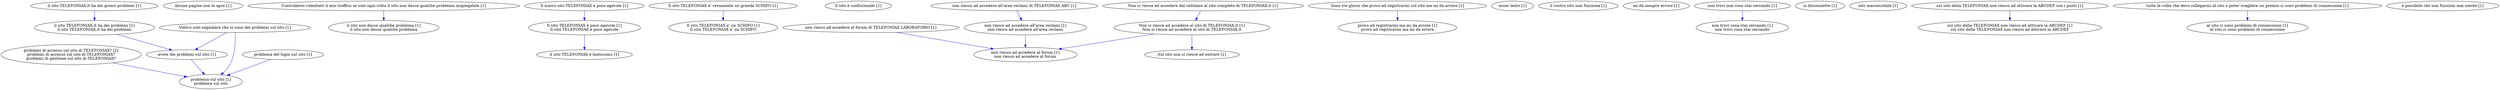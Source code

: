 digraph collapsedGraph {
"problemi di accesso sul sito di TELEFONIAX? [2]\nproblemi di accesso sul sito di TELEFONIAX?\nproblemi di gestione sul sito di TELEFONIAX?""Alcune pagine non le apre [1]""il sito non dasse qualche problema [1]\nil sito non dasse qualche problema""Controllerei volentieri il mio traffico se solo ogni volta il sito non dasse qualche problema inspiegabile [1]""Il sito TELEFONIAX è poco agevole [1]\nIl sito TELEFONIAX è poco agevole""Il nuovo sito TELEFONIAX è poco agevole [1]""Il sito TELEFONIAX e' un SCHIFO [1]\nIl sito TELEFONIAX e' un SCHIFO""Il sito TELEFONIAX e' veramente un grande SCHIFO [1]""Il sito è confusionale [1]""Non si riesce ad accedere al sito di TELEFONIAX.it [1]\nNon si riesce ad accedere al sito di TELEFONIAX.it""Non si riesce ad accedere dal cellulare al sito completo di TELEFONIAX.it [1]""provo ad registrarmi ma mi da errore [1]\nprovo ad registrarmi ma mi da errore""Sono tre giorni che provo ad registrarmi sul sito ma mi da errore [1]""Sul sito non si riesce ad entrare [1]""Volevo solo segnalare che ci sono dei problemi sul sito [1]""avete dei problemi sul sito [1]""esser lento [1]""il sito TELEFONIAX è lentissimo [1]""il sito TELEFONIAX.it ha dei problemi [1]\nil sito TELEFONIAX.it ha dei problemi""il sito TELEFONIAX.it ha dei grossi problemi [1]""il vostro sito non funziona [1]""mi dà sempre errore [1]""non riesco ad accedere al forum [1]\nnon riesco ad accedere al forum""non riesco ad accedere al forum di TELEFONIAX LABORATORIO [1]""non riesco ad accedere all'area reclami [1]\nnon riesco ad accedere all'area reclami""non riesco ad accedere all'area reclami di TELEFONIAX ABC [1]""non trovi cosa stai cercando [1]\nnon trovi cosa stai cercando""non trovi mai cosa stai cercando [1]""problema sul sito [1]\nproblema sul sito""problema del login sul sito [1]""si disconnette [1]""sito inaccessibile [1]""sul sito della TELEFONIAX non riesco ad attivare la ABCDEF [1]\nsul sito della TELEFONIAX non riesco ad attivare la ABCDEF""sul sito della TELEFONIAX non riesco ad attivare la ABCDEF con i punti [1]""al sito ci sono problemi di connessione [1]\nal sito ci sono problemi di connessione""tutte le volte che devo collegarmi al sito x poter scegliere un premio ci sono problemi di connessione [1]""è possibile che non funzioni mai niente [1]""Controllerei volentieri il mio traffico se solo ogni volta il sito non dasse qualche problema inspiegabile [1]" -> "il sito non dasse qualche problema [1]\nil sito non dasse qualche problema" [color=blue]
"Il nuovo sito TELEFONIAX è poco agevole [1]" -> "Il sito TELEFONIAX è poco agevole [1]\nIl sito TELEFONIAX è poco agevole" [color=blue]
"Il sito TELEFONIAX e' veramente un grande SCHIFO [1]" -> "Il sito TELEFONIAX e' un SCHIFO [1]\nIl sito TELEFONIAX e' un SCHIFO" [color=blue]
"Non si riesce ad accedere dal cellulare al sito completo di TELEFONIAX.it [1]" -> "Non si riesce ad accedere al sito di TELEFONIAX.it [1]\nNon si riesce ad accedere al sito di TELEFONIAX.it" [color=blue]
"Sono tre giorni che provo ad registrarmi sul sito ma mi da errore [1]" -> "provo ad registrarmi ma mi da errore [1]\nprovo ad registrarmi ma mi da errore" [color=blue]
"Non si riesce ad accedere al sito di TELEFONIAX.it [1]\nNon si riesce ad accedere al sito di TELEFONIAX.it" -> "Sul sito non si riesce ad entrare [1]" [color=blue]
"Volevo solo segnalare che ci sono dei problemi sul sito [1]" -> "avete dei problemi sul sito [1]" [color=blue]
"Il sito TELEFONIAX è poco agevole [1]\nIl sito TELEFONIAX è poco agevole" -> "il sito TELEFONIAX è lentissimo [1]" [color=blue]
"il sito TELEFONIAX.it ha dei grossi problemi [1]" -> "il sito TELEFONIAX.it ha dei problemi [1]\nil sito TELEFONIAX.it ha dei problemi" [color=blue]
"il sito TELEFONIAX.it ha dei problemi [1]\nil sito TELEFONIAX.it ha dei problemi" -> "avete dei problemi sul sito [1]" [color=blue]
"non riesco ad accedere al forum di TELEFONIAX LABORATORIO [1]" -> "non riesco ad accedere al forum [1]\nnon riesco ad accedere al forum" [color=blue]
"Non si riesce ad accedere al sito di TELEFONIAX.it [1]\nNon si riesce ad accedere al sito di TELEFONIAX.it" -> "non riesco ad accedere al forum [1]\nnon riesco ad accedere al forum" [color=blue]
"non riesco ad accedere all'area reclami di TELEFONIAX ABC [1]" -> "non riesco ad accedere all'area reclami [1]\nnon riesco ad accedere all'area reclami" [color=blue]
"non riesco ad accedere all'area reclami [1]\nnon riesco ad accedere all'area reclami" -> "non riesco ad accedere al forum [1]\nnon riesco ad accedere al forum" [color=blue]
"non trovi mai cosa stai cercando [1]" -> "non trovi cosa stai cercando [1]\nnon trovi cosa stai cercando" [color=blue]
"problema del login sul sito [1]" -> "problema sul sito [1]\nproblema sul sito" [color=blue]
"Volevo solo segnalare che ci sono dei problemi sul sito [1]" -> "problema sul sito [1]\nproblema sul sito" [color=blue]
"avete dei problemi sul sito [1]" -> "problema sul sito [1]\nproblema sul sito" [color=blue]
"problemi di accesso sul sito di TELEFONIAX? [2]\nproblemi di accesso sul sito di TELEFONIAX?\nproblemi di gestione sul sito di TELEFONIAX?" -> "problema sul sito [1]\nproblema sul sito" [color=blue]
"sul sito della TELEFONIAX non riesco ad attivare la ABCDEF con i punti [1]" -> "sul sito della TELEFONIAX non riesco ad attivare la ABCDEF [1]\nsul sito della TELEFONIAX non riesco ad attivare la ABCDEF" [color=blue]
"tutte le volte che devo collegarmi al sito x poter scegliere un premio ci sono problemi di connessione [1]" -> "al sito ci sono problemi di connessione [1]\nal sito ci sono problemi di connessione" [color=blue]
}